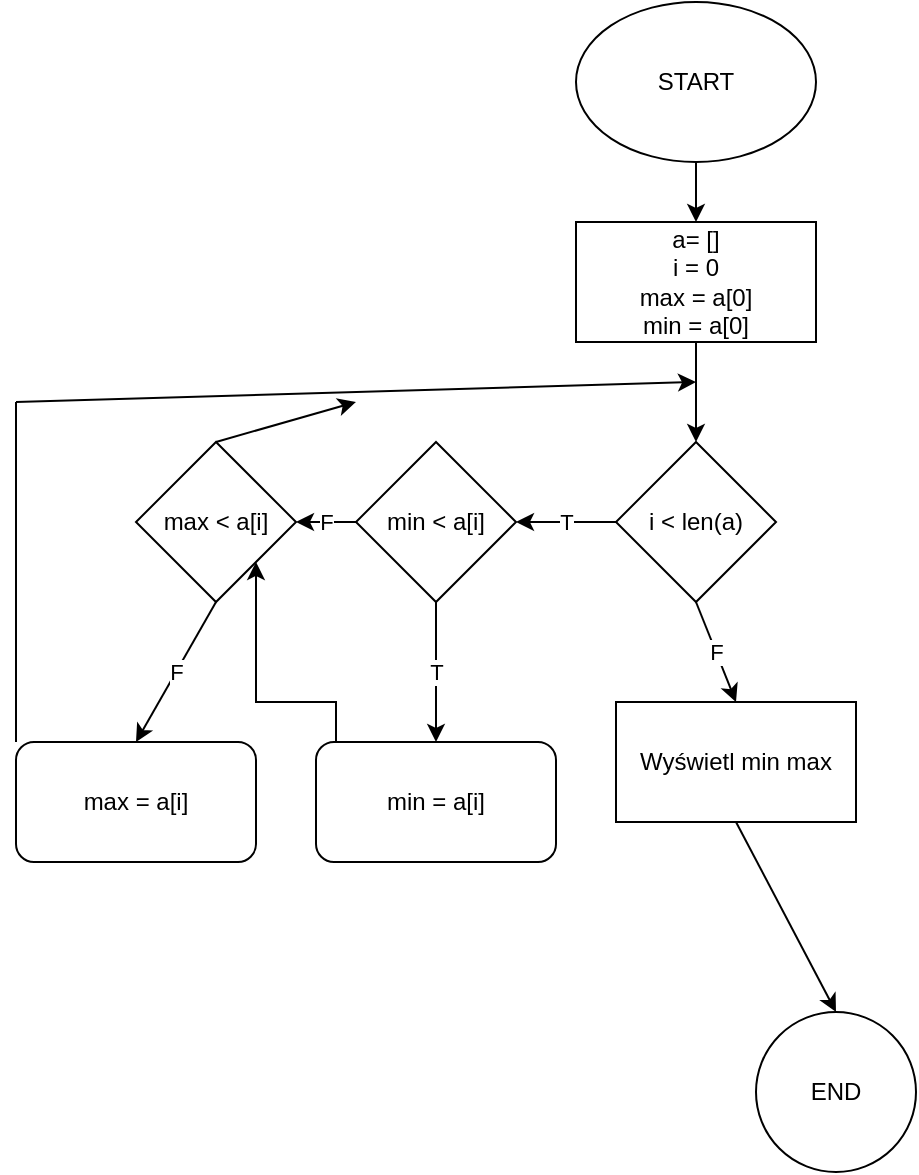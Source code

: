 <mxfile version="20.8.23" type="github">
  <diagram name="Strona-1" id="6OhWmT2-qMKBBtfIDZze">
    <mxGraphModel dx="1434" dy="796" grid="1" gridSize="10" guides="1" tooltips="1" connect="1" arrows="1" fold="1" page="1" pageScale="1" pageWidth="827" pageHeight="1169" math="0" shadow="0">
      <root>
        <mxCell id="0" />
        <mxCell id="1" parent="0" />
        <mxCell id="fb9KCzYzRGYRhhdOVvAy-1" value="START" style="ellipse;whiteSpace=wrap;html=1;" vertex="1" parent="1">
          <mxGeometry x="350" y="40" width="120" height="80" as="geometry" />
        </mxCell>
        <mxCell id="fb9KCzYzRGYRhhdOVvAy-6" value="" style="edgeStyle=orthogonalEdgeStyle;rounded=0;orthogonalLoop=1;jettySize=auto;html=1;" edge="1" parent="1" source="fb9KCzYzRGYRhhdOVvAy-2" target="fb9KCzYzRGYRhhdOVvAy-4">
          <mxGeometry relative="1" as="geometry" />
        </mxCell>
        <mxCell id="fb9KCzYzRGYRhhdOVvAy-2" value="a= []&lt;br&gt;i = 0&lt;br&gt;max = a[0]&lt;br&gt;min = a[0]" style="rounded=0;whiteSpace=wrap;html=1;" vertex="1" parent="1">
          <mxGeometry x="350" y="150" width="120" height="60" as="geometry" />
        </mxCell>
        <mxCell id="fb9KCzYzRGYRhhdOVvAy-8" value="T" style="edgeStyle=orthogonalEdgeStyle;rounded=0;orthogonalLoop=1;jettySize=auto;html=1;" edge="1" parent="1" source="fb9KCzYzRGYRhhdOVvAy-4" target="fb9KCzYzRGYRhhdOVvAy-7">
          <mxGeometry relative="1" as="geometry" />
        </mxCell>
        <mxCell id="fb9KCzYzRGYRhhdOVvAy-4" value="i &amp;lt; len(a)" style="rhombus;whiteSpace=wrap;html=1;rounded=0;" vertex="1" parent="1">
          <mxGeometry x="370" y="260" width="80" height="80" as="geometry" />
        </mxCell>
        <mxCell id="fb9KCzYzRGYRhhdOVvAy-14" value="F" style="edgeStyle=orthogonalEdgeStyle;rounded=0;orthogonalLoop=1;jettySize=auto;html=1;" edge="1" parent="1" source="fb9KCzYzRGYRhhdOVvAy-7" target="fb9KCzYzRGYRhhdOVvAy-11">
          <mxGeometry relative="1" as="geometry" />
        </mxCell>
        <mxCell id="fb9KCzYzRGYRhhdOVvAy-7" value="min &amp;lt; a[i]" style="rhombus;whiteSpace=wrap;html=1;rounded=0;" vertex="1" parent="1">
          <mxGeometry x="240" y="260" width="80" height="80" as="geometry" />
        </mxCell>
        <mxCell id="fb9KCzYzRGYRhhdOVvAy-15" value="" style="edgeStyle=orthogonalEdgeStyle;rounded=0;orthogonalLoop=1;jettySize=auto;html=1;entryX=1;entryY=1;entryDx=0;entryDy=0;" edge="1" parent="1" source="fb9KCzYzRGYRhhdOVvAy-9" target="fb9KCzYzRGYRhhdOVvAy-11">
          <mxGeometry relative="1" as="geometry">
            <Array as="points">
              <mxPoint x="230" y="390" />
              <mxPoint x="190" y="390" />
            </Array>
          </mxGeometry>
        </mxCell>
        <mxCell id="fb9KCzYzRGYRhhdOVvAy-9" value="min = a[i]" style="rounded=1;whiteSpace=wrap;html=1;" vertex="1" parent="1">
          <mxGeometry x="220" y="410" width="120" height="60" as="geometry" />
        </mxCell>
        <mxCell id="fb9KCzYzRGYRhhdOVvAy-10" value="max = a[i]" style="rounded=1;whiteSpace=wrap;html=1;" vertex="1" parent="1">
          <mxGeometry x="70" y="410" width="120" height="60" as="geometry" />
        </mxCell>
        <mxCell id="fb9KCzYzRGYRhhdOVvAy-11" value="max &amp;lt; a[i]" style="rhombus;whiteSpace=wrap;html=1;rounded=0;" vertex="1" parent="1">
          <mxGeometry x="130" y="260" width="80" height="80" as="geometry" />
        </mxCell>
        <mxCell id="fb9KCzYzRGYRhhdOVvAy-12" value="T" style="endArrow=classic;html=1;rounded=0;exitX=0.5;exitY=1;exitDx=0;exitDy=0;entryX=0.5;entryY=0;entryDx=0;entryDy=0;" edge="1" parent="1" source="fb9KCzYzRGYRhhdOVvAy-7" target="fb9KCzYzRGYRhhdOVvAy-9">
          <mxGeometry width="50" height="50" relative="1" as="geometry">
            <mxPoint x="390" y="410" as="sourcePoint" />
            <mxPoint x="440" y="360" as="targetPoint" />
          </mxGeometry>
        </mxCell>
        <mxCell id="fb9KCzYzRGYRhhdOVvAy-13" value="F" style="endArrow=classic;html=1;rounded=0;exitX=0.5;exitY=1;exitDx=0;exitDy=0;entryX=0.5;entryY=0;entryDx=0;entryDy=0;" edge="1" parent="1" source="fb9KCzYzRGYRhhdOVvAy-11" target="fb9KCzYzRGYRhhdOVvAy-10">
          <mxGeometry width="50" height="50" relative="1" as="geometry">
            <mxPoint x="170" y="390" as="sourcePoint" />
            <mxPoint x="220" y="340" as="targetPoint" />
          </mxGeometry>
        </mxCell>
        <mxCell id="fb9KCzYzRGYRhhdOVvAy-16" value="" style="endArrow=none;html=1;rounded=0;exitX=0;exitY=0;exitDx=0;exitDy=0;" edge="1" parent="1" source="fb9KCzYzRGYRhhdOVvAy-10">
          <mxGeometry width="50" height="50" relative="1" as="geometry">
            <mxPoint x="390" y="410" as="sourcePoint" />
            <mxPoint x="70" y="240" as="targetPoint" />
          </mxGeometry>
        </mxCell>
        <mxCell id="fb9KCzYzRGYRhhdOVvAy-17" value="" style="endArrow=classic;html=1;rounded=0;" edge="1" parent="1">
          <mxGeometry width="50" height="50" relative="1" as="geometry">
            <mxPoint x="70" y="240" as="sourcePoint" />
            <mxPoint x="410" y="230" as="targetPoint" />
          </mxGeometry>
        </mxCell>
        <mxCell id="fb9KCzYzRGYRhhdOVvAy-18" value="" style="endArrow=classic;html=1;rounded=0;exitX=0.5;exitY=0;exitDx=0;exitDy=0;" edge="1" parent="1" source="fb9KCzYzRGYRhhdOVvAy-11">
          <mxGeometry width="50" height="50" relative="1" as="geometry">
            <mxPoint x="390" y="410" as="sourcePoint" />
            <mxPoint x="240" y="240" as="targetPoint" />
          </mxGeometry>
        </mxCell>
        <mxCell id="fb9KCzYzRGYRhhdOVvAy-19" value="Wyświetl min max" style="rounded=0;whiteSpace=wrap;html=1;" vertex="1" parent="1">
          <mxGeometry x="370" y="390" width="120" height="60" as="geometry" />
        </mxCell>
        <mxCell id="fb9KCzYzRGYRhhdOVvAy-20" value="F" style="endArrow=classic;html=1;rounded=0;exitX=0.5;exitY=1;exitDx=0;exitDy=0;entryX=0.5;entryY=0;entryDx=0;entryDy=0;" edge="1" parent="1" source="fb9KCzYzRGYRhhdOVvAy-4" target="fb9KCzYzRGYRhhdOVvAy-19">
          <mxGeometry width="50" height="50" relative="1" as="geometry">
            <mxPoint x="390" y="410" as="sourcePoint" />
            <mxPoint x="440" y="360" as="targetPoint" />
          </mxGeometry>
        </mxCell>
        <mxCell id="fb9KCzYzRGYRhhdOVvAy-21" value="END" style="ellipse;whiteSpace=wrap;html=1;rounded=0;" vertex="1" parent="1">
          <mxGeometry x="440" y="545" width="80" height="80" as="geometry" />
        </mxCell>
        <mxCell id="fb9KCzYzRGYRhhdOVvAy-22" value="" style="endArrow=classic;html=1;rounded=0;exitX=0.5;exitY=1;exitDx=0;exitDy=0;entryX=0.5;entryY=0;entryDx=0;entryDy=0;" edge="1" parent="1" source="fb9KCzYzRGYRhhdOVvAy-19" target="fb9KCzYzRGYRhhdOVvAy-21">
          <mxGeometry width="50" height="50" relative="1" as="geometry">
            <mxPoint x="390" y="410" as="sourcePoint" />
            <mxPoint x="440" y="360" as="targetPoint" />
          </mxGeometry>
        </mxCell>
        <mxCell id="fb9KCzYzRGYRhhdOVvAy-23" value="" style="endArrow=classic;html=1;rounded=0;exitX=0.5;exitY=1;exitDx=0;exitDy=0;entryX=0.5;entryY=0;entryDx=0;entryDy=0;" edge="1" parent="1" source="fb9KCzYzRGYRhhdOVvAy-1" target="fb9KCzYzRGYRhhdOVvAy-2">
          <mxGeometry width="50" height="50" relative="1" as="geometry">
            <mxPoint x="390" y="410" as="sourcePoint" />
            <mxPoint x="440" y="360" as="targetPoint" />
          </mxGeometry>
        </mxCell>
      </root>
    </mxGraphModel>
  </diagram>
</mxfile>
